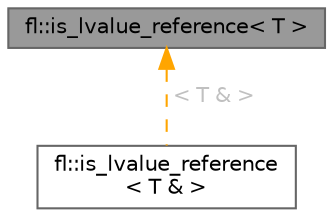 digraph "fl::is_lvalue_reference&lt; T &gt;"
{
 // INTERACTIVE_SVG=YES
 // LATEX_PDF_SIZE
  bgcolor="transparent";
  edge [fontname=Helvetica,fontsize=10,labelfontname=Helvetica,labelfontsize=10];
  node [fontname=Helvetica,fontsize=10,shape=box,height=0.2,width=0.4];
  Node1 [id="Node000001",label="fl::is_lvalue_reference\< T \>",height=0.2,width=0.4,color="gray40", fillcolor="grey60", style="filled", fontcolor="black",tooltip=" "];
  Node1 -> Node2 [id="edge1_Node000001_Node000002",dir="back",color="orange",style="dashed",tooltip=" ",label=" \< T & \>",fontcolor="grey" ];
  Node2 [id="Node000002",label="fl::is_lvalue_reference\l\< T & \>",height=0.2,width=0.4,color="gray40", fillcolor="white", style="filled",URL="$d4/d2f/structfl_1_1is__lvalue__reference_3_01_t_01_6_01_4.html",tooltip=" "];
}
